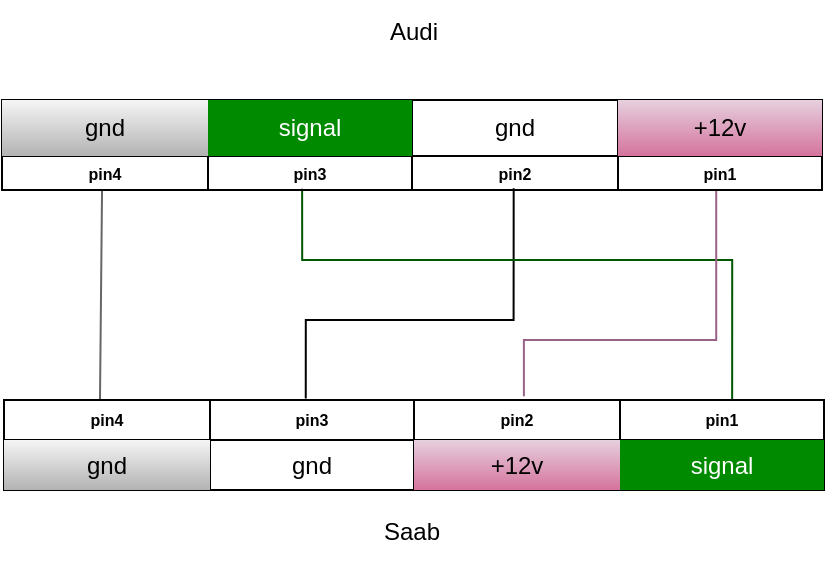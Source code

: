 <mxfile version="21.3.7" type="github">
  <diagram name="Страница 1" id="P0GmruB6eW6cr6yscBPj">
    <mxGraphModel dx="873" dy="514" grid="1" gridSize="10" guides="1" tooltips="1" connect="1" arrows="1" fold="1" page="1" pageScale="1" pageWidth="827" pageHeight="1169" math="0" shadow="0">
      <root>
        <mxCell id="0" />
        <mxCell id="1" parent="0" />
        <mxCell id="QVIvtaybq6i6yao8cZyL-39" value="" style="edgeStyle=none;rounded=0;orthogonalLoop=1;jettySize=auto;exitX=0.122;exitY=1;exitDx=0;exitDy=0;entryX=0.117;entryY=0.12;entryDx=0;entryDy=0;entryPerimeter=0;exitPerimeter=0;endArrow=none;endFill=0;fillColor=#f5f5f5;gradientColor=#b3b3b3;strokeColor=#666666;fontFamily=Helvetica;" edge="1" parent="1" source="QVIvtaybq6i6yao8cZyL-14" target="QVIvtaybq6i6yao8cZyL-26">
          <mxGeometry relative="1" as="geometry" />
        </mxCell>
        <mxCell id="QVIvtaybq6i6yao8cZyL-41" value="" style="edgeStyle=orthogonalEdgeStyle;rounded=0;orthogonalLoop=1;jettySize=auto;exitX=0.624;exitY=0.98;exitDx=0;exitDy=0;entryX=0.368;entryY=-0.04;entryDx=0;entryDy=0;entryPerimeter=0;exitPerimeter=0;endArrow=none;endFill=0;fontFamily=Helvetica;" edge="1" parent="1" source="QVIvtaybq6i6yao8cZyL-14" target="QVIvtaybq6i6yao8cZyL-26">
          <mxGeometry relative="1" as="geometry">
            <Array as="points">
              <mxPoint x="464" y="280" />
              <mxPoint x="360" y="280" />
            </Array>
          </mxGeometry>
        </mxCell>
        <mxCell id="QVIvtaybq6i6yao8cZyL-42" value="" style="edgeStyle=orthogonalEdgeStyle;rounded=0;orthogonalLoop=1;jettySize=auto;exitX=0.366;exitY=0.96;exitDx=0;exitDy=0;entryX=0.888;entryY=0;entryDx=0;entryDy=0;entryPerimeter=0;exitPerimeter=0;fillColor=#008a00;strokeColor=#005700;endArrow=none;endFill=0;fontFamily=Helvetica;" edge="1" parent="1" source="QVIvtaybq6i6yao8cZyL-20" target="QVIvtaybq6i6yao8cZyL-26">
          <mxGeometry relative="1" as="geometry">
            <Array as="points">
              <mxPoint x="358" y="250" />
              <mxPoint x="573" y="250" />
            </Array>
          </mxGeometry>
        </mxCell>
        <mxCell id="QVIvtaybq6i6yao8cZyL-14" value="" style="shape=table;startSize=0;container=1;collapsible=0;childLayout=tableLayout;fillColor=none;fontFamily=Helvetica;" vertex="1" parent="1">
          <mxGeometry x="208" y="170" width="410" height="45" as="geometry" />
        </mxCell>
        <mxCell id="QVIvtaybq6i6yao8cZyL-15" value="" style="shape=tableRow;horizontal=0;startSize=0;swimlaneHead=0;swimlaneBody=0;strokeColor=inherit;top=0;left=0;bottom=0;right=0;collapsible=0;dropTarget=0;fillColor=none;points=[[0,0.5],[1,0.5]];portConstraint=eastwest;fontFamily=Helvetica;" vertex="1" parent="QVIvtaybq6i6yao8cZyL-14">
          <mxGeometry width="410" height="28" as="geometry" />
        </mxCell>
        <mxCell id="QVIvtaybq6i6yao8cZyL-16" value="gnd" style="shape=partialRectangle;whiteSpace=wrap;connectable=0;strokeColor=#666666;overflow=hidden;fillColor=#f5f5f5;top=0;left=0;bottom=0;right=0;pointerEvents=1;fontSize=12;fontStyle=0;gradientColor=#b3b3b3;fontColor=#000000;fontFamily=Helvetica;" vertex="1" parent="QVIvtaybq6i6yao8cZyL-15">
          <mxGeometry width="103" height="28" as="geometry">
            <mxRectangle width="103" height="28" as="alternateBounds" />
          </mxGeometry>
        </mxCell>
        <mxCell id="QVIvtaybq6i6yao8cZyL-17" value="signal" style="shape=partialRectangle;whiteSpace=wrap;connectable=0;strokeColor=#005700;overflow=hidden;fillColor=#008a00;top=0;left=0;bottom=0;right=0;pointerEvents=1;fontSize=12;fontStyle=0;fontColor=#ffffff;fontFamily=Helvetica;" vertex="1" parent="QVIvtaybq6i6yao8cZyL-15">
          <mxGeometry x="103" width="102" height="28" as="geometry">
            <mxRectangle width="102" height="28" as="alternateBounds" />
          </mxGeometry>
        </mxCell>
        <mxCell id="QVIvtaybq6i6yao8cZyL-18" value="gnd" style="shape=partialRectangle;whiteSpace=wrap;connectable=0;strokeColor=inherit;overflow=hidden;fillColor=none;top=0;left=0;bottom=0;right=0;pointerEvents=1;fontSize=12;fontStyle=0;fontFamily=Helvetica;" vertex="1" parent="QVIvtaybq6i6yao8cZyL-15">
          <mxGeometry x="205" width="103" height="28" as="geometry">
            <mxRectangle width="103" height="28" as="alternateBounds" />
          </mxGeometry>
        </mxCell>
        <mxCell id="QVIvtaybq6i6yao8cZyL-19" value="+12v" style="shape=partialRectangle;whiteSpace=wrap;connectable=0;strokeColor=#996185;overflow=hidden;fillColor=#e6d0de;top=0;left=0;bottom=0;right=0;pointerEvents=1;fontSize=12;fontStyle=0;gradientColor=#d5739d;fontFamily=Helvetica;" vertex="1" parent="QVIvtaybq6i6yao8cZyL-15">
          <mxGeometry x="308" width="102" height="28" as="geometry">
            <mxRectangle width="102" height="28" as="alternateBounds" />
          </mxGeometry>
        </mxCell>
        <mxCell id="QVIvtaybq6i6yao8cZyL-20" value="" style="shape=tableRow;horizontal=0;startSize=0;swimlaneHead=0;swimlaneBody=0;strokeColor=inherit;top=0;left=0;bottom=0;right=0;collapsible=0;dropTarget=0;fillColor=none;points=[[0,0.5],[1,0.5]];portConstraint=eastwest;fontFamily=Helvetica;" vertex="1" parent="QVIvtaybq6i6yao8cZyL-14">
          <mxGeometry y="28" width="410" height="17" as="geometry" />
        </mxCell>
        <mxCell id="QVIvtaybq6i6yao8cZyL-21" value="pin4" style="shape=partialRectangle;whiteSpace=wrap;connectable=0;overflow=hidden;fillColor=none;top=0;left=0;bottom=0;right=0;pointerEvents=1;fontSize=8;fontStyle=1;fontFamily=Helvetica;" vertex="1" parent="QVIvtaybq6i6yao8cZyL-20">
          <mxGeometry width="103" height="17" as="geometry">
            <mxRectangle width="103" height="17" as="alternateBounds" />
          </mxGeometry>
        </mxCell>
        <mxCell id="QVIvtaybq6i6yao8cZyL-22" value="pin3" style="shape=partialRectangle;whiteSpace=wrap;connectable=0;overflow=hidden;fillColor=none;top=0;left=0;bottom=0;right=0;pointerEvents=1;fontSize=8;fontStyle=1;fontFamily=Helvetica;" vertex="1" parent="QVIvtaybq6i6yao8cZyL-20">
          <mxGeometry x="103" width="102" height="17" as="geometry">
            <mxRectangle width="102" height="17" as="alternateBounds" />
          </mxGeometry>
        </mxCell>
        <mxCell id="QVIvtaybq6i6yao8cZyL-23" value="pin2" style="shape=partialRectangle;whiteSpace=wrap;connectable=0;strokeColor=inherit;overflow=hidden;fillColor=none;top=0;left=0;bottom=0;right=0;pointerEvents=1;fontSize=8;fontStyle=1;fontFamily=Helvetica;" vertex="1" parent="QVIvtaybq6i6yao8cZyL-20">
          <mxGeometry x="205" width="103" height="17" as="geometry">
            <mxRectangle width="103" height="17" as="alternateBounds" />
          </mxGeometry>
        </mxCell>
        <mxCell id="QVIvtaybq6i6yao8cZyL-24" value="pin1" style="shape=partialRectangle;whiteSpace=wrap;connectable=0;overflow=hidden;fillColor=none;top=0;left=0;bottom=0;right=0;pointerEvents=1;fontSize=8;fontStyle=1;fontFamily=Helvetica;" vertex="1" parent="QVIvtaybq6i6yao8cZyL-20">
          <mxGeometry x="308" width="102" height="17" as="geometry">
            <mxRectangle width="102" height="17" as="alternateBounds" />
          </mxGeometry>
        </mxCell>
        <mxCell id="QVIvtaybq6i6yao8cZyL-25" value="" style="shape=table;startSize=0;container=1;collapsible=0;childLayout=tableLayout;fontFamily=Helvetica;" vertex="1" parent="1">
          <mxGeometry x="209" y="320" width="410" height="45" as="geometry" />
        </mxCell>
        <mxCell id="QVIvtaybq6i6yao8cZyL-26" value="" style="shape=tableRow;horizontal=0;startSize=0;swimlaneHead=0;swimlaneBody=0;strokeColor=inherit;top=0;left=0;bottom=0;right=0;collapsible=0;dropTarget=0;fillColor=none;points=[[0,0.5],[1,0.5]];portConstraint=eastwest;fontFamily=Helvetica;" vertex="1" parent="QVIvtaybq6i6yao8cZyL-25">
          <mxGeometry width="410" height="20" as="geometry" />
        </mxCell>
        <mxCell id="QVIvtaybq6i6yao8cZyL-27" value="pin4" style="shape=partialRectangle;whiteSpace=wrap;connectable=0;strokeColor=inherit;overflow=hidden;fillColor=none;top=0;left=0;bottom=0;right=0;pointerEvents=1;fontSize=8;fontStyle=1;labelBackgroundColor=none;fontFamily=Helvetica;" vertex="1" parent="QVIvtaybq6i6yao8cZyL-26">
          <mxGeometry width="103" height="20" as="geometry">
            <mxRectangle width="103" height="20" as="alternateBounds" />
          </mxGeometry>
        </mxCell>
        <mxCell id="QVIvtaybq6i6yao8cZyL-28" value="pin3" style="shape=partialRectangle;whiteSpace=wrap;connectable=0;strokeColor=inherit;overflow=hidden;fillColor=none;top=0;left=0;bottom=0;right=0;pointerEvents=1;fontSize=8;fontStyle=1;labelBackgroundColor=none;fontFamily=Helvetica;" vertex="1" parent="QVIvtaybq6i6yao8cZyL-26">
          <mxGeometry x="103" width="102" height="20" as="geometry">
            <mxRectangle width="102" height="20" as="alternateBounds" />
          </mxGeometry>
        </mxCell>
        <mxCell id="QVIvtaybq6i6yao8cZyL-29" value="pin2" style="shape=partialRectangle;whiteSpace=wrap;connectable=0;strokeColor=inherit;overflow=hidden;fillColor=none;top=0;left=0;bottom=0;right=0;pointerEvents=1;fontSize=8;fontStyle=1;labelBackgroundColor=none;fontFamily=Helvetica;" vertex="1" parent="QVIvtaybq6i6yao8cZyL-26">
          <mxGeometry x="205" width="103" height="20" as="geometry">
            <mxRectangle width="103" height="20" as="alternateBounds" />
          </mxGeometry>
        </mxCell>
        <mxCell id="QVIvtaybq6i6yao8cZyL-30" value="pin1" style="shape=partialRectangle;whiteSpace=wrap;connectable=0;strokeColor=inherit;overflow=hidden;fillColor=none;top=0;left=0;bottom=0;right=0;pointerEvents=1;fontSize=8;fontStyle=1;labelBackgroundColor=none;fontFamily=Helvetica;" vertex="1" parent="QVIvtaybq6i6yao8cZyL-26">
          <mxGeometry x="308" width="102" height="20" as="geometry">
            <mxRectangle width="102" height="20" as="alternateBounds" />
          </mxGeometry>
        </mxCell>
        <mxCell id="QVIvtaybq6i6yao8cZyL-31" value="" style="shape=tableRow;horizontal=0;startSize=0;swimlaneHead=0;swimlaneBody=0;strokeColor=inherit;top=0;left=0;bottom=0;right=0;collapsible=0;dropTarget=0;fillColor=none;points=[[0,0.5],[1,0.5]];portConstraint=eastwest;fontFamily=Helvetica;" vertex="1" parent="QVIvtaybq6i6yao8cZyL-25">
          <mxGeometry y="20" width="410" height="25" as="geometry" />
        </mxCell>
        <mxCell id="QVIvtaybq6i6yao8cZyL-32" value="gnd" style="shape=partialRectangle;whiteSpace=wrap;connectable=0;strokeColor=#666666;overflow=hidden;fillColor=#f5f5f5;top=0;left=0;bottom=0;right=0;pointerEvents=1;gradientColor=#b3b3b3;fontColor=#000000;fontFamily=Helvetica;" vertex="1" parent="QVIvtaybq6i6yao8cZyL-31">
          <mxGeometry width="103" height="25" as="geometry">
            <mxRectangle width="103" height="25" as="alternateBounds" />
          </mxGeometry>
        </mxCell>
        <mxCell id="QVIvtaybq6i6yao8cZyL-33" value="gnd" style="shape=partialRectangle;whiteSpace=wrap;connectable=0;strokeColor=inherit;overflow=hidden;fillColor=none;top=0;left=0;bottom=0;right=0;pointerEvents=1;fontFamily=Helvetica;" vertex="1" parent="QVIvtaybq6i6yao8cZyL-31">
          <mxGeometry x="103" width="102" height="25" as="geometry">
            <mxRectangle width="102" height="25" as="alternateBounds" />
          </mxGeometry>
        </mxCell>
        <mxCell id="QVIvtaybq6i6yao8cZyL-34" value="+12v" style="shape=partialRectangle;whiteSpace=wrap;connectable=0;strokeColor=#996185;overflow=hidden;fillColor=#e6d0de;top=0;left=0;bottom=0;right=0;pointerEvents=1;gradientColor=#d5739d;fontFamily=Helvetica;" vertex="1" parent="QVIvtaybq6i6yao8cZyL-31">
          <mxGeometry x="205" width="103" height="25" as="geometry">
            <mxRectangle width="103" height="25" as="alternateBounds" />
          </mxGeometry>
        </mxCell>
        <mxCell id="QVIvtaybq6i6yao8cZyL-35" value="signal" style="shape=partialRectangle;whiteSpace=wrap;connectable=0;strokeColor=#005700;overflow=hidden;fillColor=#008a00;top=0;left=0;bottom=0;right=0;pointerEvents=1;fontColor=#ffffff;fontFamily=Helvetica;" vertex="1" parent="QVIvtaybq6i6yao8cZyL-31">
          <mxGeometry x="308" width="102" height="25" as="geometry">
            <mxRectangle width="102" height="25" as="alternateBounds" />
          </mxGeometry>
        </mxCell>
        <mxCell id="QVIvtaybq6i6yao8cZyL-37" value="Audi" style="text;align=center;verticalAlign=middle;resizable=0;points=[];autosize=1;strokeColor=none;fillColor=none;fontFamily=Helvetica;" vertex="1" parent="1">
          <mxGeometry x="389" y="120" width="50" height="30" as="geometry" />
        </mxCell>
        <mxCell id="QVIvtaybq6i6yao8cZyL-38" value="Saab" style="text;align=center;verticalAlign=middle;resizable=0;points=[];autosize=1;strokeColor=none;fillColor=none;fontFamily=Helvetica;" vertex="1" parent="1">
          <mxGeometry x="388" y="370" width="50" height="30" as="geometry" />
        </mxCell>
        <mxCell id="QVIvtaybq6i6yao8cZyL-43" value="" style="edgeStyle=elbowEdgeStyle;rounded=0;orthogonalLoop=1;jettySize=auto;exitX=0.871;exitY=1.026;exitDx=0;exitDy=0;entryX=0.634;entryY=-0.091;entryDx=0;entryDy=0;entryPerimeter=0;exitPerimeter=0;endArrow=none;endFill=0;fillColor=#e6d0de;strokeColor=#996185;gradientColor=#d5739d;elbow=vertical;fontFamily=Helvetica;" edge="1" parent="1" source="QVIvtaybq6i6yao8cZyL-20" target="QVIvtaybq6i6yao8cZyL-26">
          <mxGeometry relative="1" as="geometry">
            <mxPoint x="561" y="220" as="sourcePoint" />
            <mxPoint x="560" y="323" as="targetPoint" />
            <Array as="points">
              <mxPoint x="520" y="290" />
            </Array>
          </mxGeometry>
        </mxCell>
      </root>
    </mxGraphModel>
  </diagram>
</mxfile>

